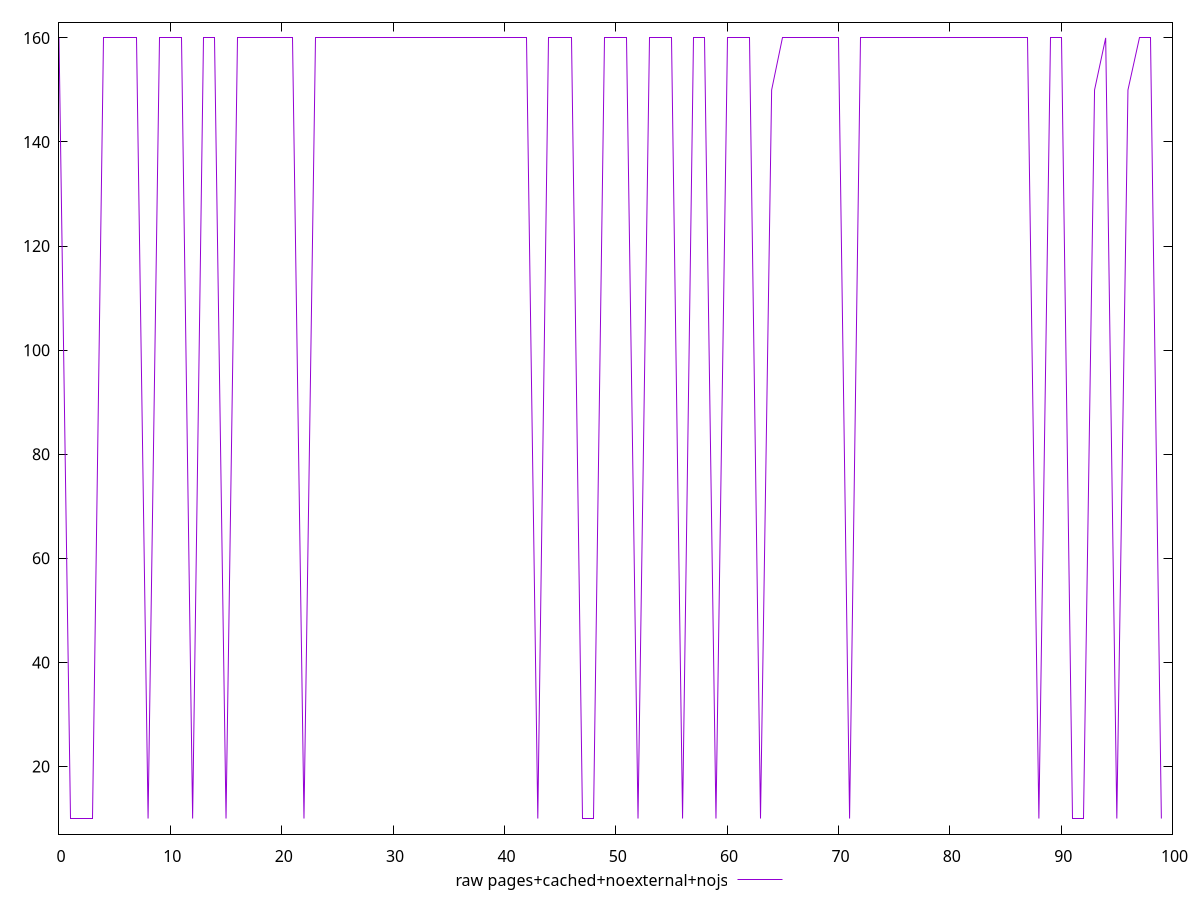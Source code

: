 $_rawPagesCachedNoexternalNojs <<EOF
160
10
10
10
160
160
160
160
10
160
160
160
10
160
160
10
160
160
160
160
160
160
10
160
160
160
160
160
160
160
160
160
160
160
160
160
160
160
160
160
160
160
160
10
160
160
160
10
10
160
160
160
10
160
160
160
10
160
160
10
160
160
160
10
150
160
160
160
160
160
160
10
160
160
160
160
160
160
160
160
160
160
160
160
160
160
160
160
10
160
160
10
10
150
160
10
150
160
160
10
EOF
set key outside below
set terminal pngcairo
set output "report_00005_2020-11-02T22-26-11.212Z/uses-http2/pages+cached+noexternal+nojs//raw.png"
set yrange [7:163]
plot $_rawPagesCachedNoexternalNojs title "raw pages+cached+noexternal+nojs" with line ,